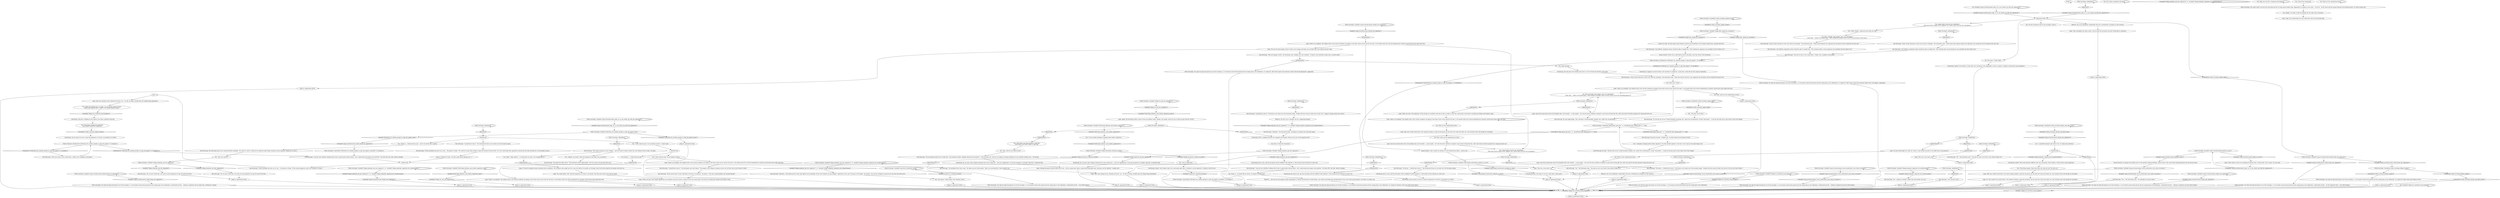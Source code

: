 # INVENTORY / DOCUMENTS
# Interaction with the documents Evrart asks you to sign.
# ==================================================
digraph G {
	  0 [label="START"];
	  1 [label="input"];
	  2 [label="Rhetoric: He won't say it outright, but he's suggesting forgery."];
	  3 [label="Rhetoric: He is not altogether comfortable with your contribution to progress in this instance."];
	  4 [label="You: Try to find a loophole in the deal."];
	  5 [label="You: Variable[\"cargo.evrartdocument_logic_wc_to_see_whats_up_with_the_signatures\"]"];
	  6 [label="Variable[\"cargo.evrartdocument_logic_wc_to_see_whats_up_with_the_signatures\"]", shape=diamond];
	  7 [label="!(Variable[\"cargo.evrartdocument_logic_wc_to_see_whats_up_with_the_signatures\"])", shape=diamond];
	  8 [label="Kim Kitsuragi: \"I should have seen it,\" the lieutenant says with regret. \"The people in the village are going to move out on their own accord sooner or later.\""];
	  9 [label="You: What are the ramifications here?"];
	  10 [label="Jump to: [agreement form]"];
	  11 [label="Logic: You are of course going to have to find a new weapon and hope you can finish this case without Evrart's help."];
	  12 [label="You: Wait, what are the ramifications of this?"];
	  13 [label="Jump to: [agreement form]"];
	  14 [label="Jump to: [agreement form]"];
	  15 [label="White Envelope: Variable[\"village.ww_redcheck_viscal_forgery\"]"];
	  16 [label="Variable[\"village.ww_redcheck_viscal_forgery\"]", shape=diamond];
	  17 [label="!(Variable[\"village.ww_redcheck_viscal_forgery\"])", shape=diamond];
	  18 [label="White Envelope: IsKimHere()"];
	  19 [label="IsKimHere()", shape=diamond];
	  20 [label="!(IsKimHere())", shape=diamond];
	  21 [label="Kim Kitsuragi: \"Yes...\" He reluctantly nods. \"It's probably the smart choice.\""];
	  22 [label="Inland Empire: This is either an ominous or cool architectural choice -- hard to say."];
	  23 [label="You: This is terrible. Poor people. Can't I do something?\n\"Look, Kim...\" (Point to the photocopy.) \"These people are going to have to move away because of the noise.\""];
	  24 [label="Kim Kitsuragi: \"I am not sure whether working with Evrart is particularly ethical either... But I understand and respect your position.\" He looks off to the side, deep in thought."];
	  25 [label="Interfacing: All you need to do now is mail the signatures to Evrart's accountant in La Delta."];
	  26 [label="White Envelope: CheckItem(\"white_envelope_lilienne_and_idiot_doom\")"];
	  27 [label="CheckItem(\"white_envelope_lilienne_and_idiot_doom\")", shape=diamond];
	  28 [label="!(CheckItem(\"white_envelope_lilienne_and_idiot_doom\"))", shape=diamond];
	  29 [label="White Envelope: You take the legal documents out of the envelope: a 12-40 month construction period and the zoning plan in the addendum. Underneath all this -- Lilienne's signature and an empty line, waiting for a signee."];
	  30 [label="White Envelope: You take the legal documents out of the envelope: a 12-40 month construction period and the zoning plan in the addendum. Underneath all this -- your failed forgery."];
	  31 [label="Logic: Well, you *could* trick Evrart. Get someone random to sign the document. By the time the Union boss finds out, your business here will already be concluded."];
	  32 [label="Logic: There are none. The signatures of the drunks are worthless and once Evrart is ready to start the construction, he'll need to actually get Lilienne and Isobel to sign."];
	  33 [label="Kim Kitsuragi: \"I should have seen it.\" The lieutenant frowns as he reads over the document again."];
	  34 [label="You: \"Fuck these people. What have they ever done for me? We move on.\""];
	  35 [label="White Envelope: IsKimHere()"];
	  36 [label="IsKimHere()", shape=diamond];
	  37 [label="!(IsKimHere())", shape=diamond];
	  38 [label="Kim Kitsuragi: \"Of course... I should have seen it.\" The lieutenant frowns as he reads over the document again."];
	  39 [label="Logic: How very rational of you. Rational of Evrart, too -- he will, no doubt, benefit from the village being abandoned."];
	  40 [label="White Envelope: Variable[\"cargo.evrartdocument_forged_two_signature\"]"];
	  41 [label="Variable[\"cargo.evrartdocument_forged_two_signature\"]", shape=diamond];
	  42 [label="!(Variable[\"cargo.evrartdocument_forged_two_signature\"])", shape=diamond];
	  43 [label="You: The name: \"Isobel Sadie.\""];
	  44 [label="You: \"Kim, what do you think of this?\""];
	  45 [label="White Envelope: IsKimHere()"];
	  46 [label="IsKimHere()", shape=diamond];
	  47 [label="!(IsKimHere())", shape=diamond];
	  48 [label="Kim Kitsuragi: \"Hmmmm,\" the lieutenant hums, watching you examine the document again."];
	  49 [label="Logic: There is no loophole. The simple truth is the current residents are going to lose their street access and for the next 12-40 months their lives will be dominated by constant construction noise right next door."];
	  50 [label="Interfacing: It appears you have drawn a line instead of a signature. A puny line. Looks like the late stages of dementia."];
	  51 [label="White Envelope: CancelTask(\"TASK.find_two_random_people_to_sign_the_papers_cancelled\")--[[ Variable[ ]]"];
	  52 [label="Kim Kitsuragi: \"However... We'll need access to the coast before we do anything. Evrart won't believe you got villagers' signatures if you can't even get to the village.\" He shrugs. \"You can try a forgery as soon as we can cross the water lock.\""];
	  53 [label="Logic: There is no loophole. The simple truth is the current residents are going to lose their street access and for the next 12-40 months their lives will be dominated by constant construction noise right next door."];
	  54 [label="Logic: How very rational of you. Rational of Evrart, too -- he will, no doubt, benefit from the village being abandoned."];
	  55 [label="Logic: Or! You *could* try to trick Evrart. Get someone random to sign the document. By the time the Union boss finds out, your business here will already be concluded."];
	  56 [label="Jump to: [agreement form]"];
	  57 [label="You: Good thing I forged the signatures.\n\"Good thing I forged the signatures.\""];
	  58 [label="White Envelope: IsKimHere()"];
	  59 [label="IsKimHere()", shape=diamond];
	  60 [label="!(IsKimHere())", shape=diamond];
	  61 [label="You: \"Did I just ruin it?\""];
	  62 [label="Kim Kitsuragi: \"We'll need to find you a new weapon -- and we'll need to hope to finish the case without Evrart's help.\" He sighs."];
	  63 [label="Kim Kitsuragi: \"Good. Evrart will have to start over with his scheming.\" The lieutenant nods. \"When Isobel disputes her signature the document will be rendered null and void.\""];
	  64 [label="White Envelope: IsKimHere()"];
	  65 [label="IsKimHere()", shape=diamond];
	  66 [label="!(IsKimHere())", shape=diamond];
	  67 [label="Untitled hub"];
	  68 [label="Kim Kitsuragi: \"I am not sure whether working with Evrart is particularly ethical either... But I understand and respect your position.\" He looks off to the side, deep in thought."];
	  69 [label="Jump to: [agreement form]"];
	  70 [label="White Envelope: CheckItem(\"white_envelope_signed_wrong\")"];
	  71 [label="CheckItem(\"white_envelope_signed_wrong\")", shape=diamond];
	  72 [label="!(CheckItem(\"white_envelope_signed_wrong\"))", shape=diamond];
	  73 [label="White Envelope: IsKimHere()"];
	  74 [label="IsKimHere()", shape=diamond];
	  75 [label="!(IsKimHere())", shape=diamond];
	  76 [label="Kim Kitsuragi: \"Good. Evrart will have to start over with his scheming.\" The lieutenant nods. \"When she denies that this is her signature the document will be rendered null and void.\""];
	  77 [label="You: Have I ruined the document?"];
	  78 [label="White Envelope: Variable[\"village.netpicker_got_her_signature\"]  or  Variable[\"village.netpicker_signature_for_washerwoman\"]"];
	  79 [label="Variable[\"village.netpicker_got_her_signature\"]  or  Variable[\"village.netpicker_signature_for_washerwoman\"]", shape=diamond];
	  80 [label="!(Variable[\"village.netpicker_got_her_signature\"]  or  Variable[\"village.netpicker_signature_for_washerwoman\"])", shape=diamond];
	  81 [label="You: Two names: *Isobel Sadie* and *Lilienne Carter*."];
	  82 [label="Jump to: [agreement form]"];
	  83 [label="White Envelope: Variable[\"village.netpicker_got_her_signature\"]  or  Variable[\"village.netpicker_signature_for_washerwoman\"]"];
	  84 [label="Variable[\"village.netpicker_got_her_signature\"]  or  Variable[\"village.netpicker_signature_for_washerwoman\"]", shape=diamond];
	  85 [label="!(Variable[\"village.netpicker_got_her_signature\"]  or  Variable[\"village.netpicker_signature_for_washerwoman\"])", shape=diamond];
	  86 [label="White Envelope: Variable[\"TASK.forge_liliennes_and_isobels_signatures\"]"];
	  87 [label="Variable[\"TASK.forge_liliennes_and_isobels_signatures\"]", shape=diamond];
	  88 [label="!(Variable[\"TASK.forge_liliennes_and_isobels_signatures\"])", shape=diamond];
	  89 [label="Kim Kitsuragi: He nods approvingly. \"Not a decision I would normally condone, but, under the circumstances...\""];
	  90 [label="You: I guess that's just the cost of progress.\n\"The noise will be tough on the villagers, but I guess that's just the cost of progress.\""];
	  91 [label="You: Okay, let's do this! (Commence the forgery.)"];
	  92 [label="You: Variable[\"village.ww_redcheck_viscal_forgery\"]"];
	  93 [label="Variable[\"village.ww_redcheck_viscal_forgery\"]", shape=diamond];
	  94 [label="!(Variable[\"village.ww_redcheck_viscal_forgery\"])", shape=diamond];
	  95 [label="agreement form"];
	  96 [label="White Envelope: Variable[\"cargo.evrartdocument_logic_wc_to_see_whats_up_with_the_signatures\"]"];
	  97 [label="Variable[\"cargo.evrartdocument_logic_wc_to_see_whats_up_with_the_signatures\"]", shape=diamond];
	  98 [label="!(Variable[\"cargo.evrartdocument_logic_wc_to_see_whats_up_with_the_signatures\"])", shape=diamond];
	  99 [label="Jump to: [agreement form]"];
	  100 [label="White Envelope: Variable[\"TASK.forge_liliennes_and_isobels_signatures_done\"]"];
	  101 [label="Variable[\"TASK.forge_liliennes_and_isobels_signatures_done\"]", shape=diamond];
	  102 [label="!(Variable[\"TASK.forge_liliennes_and_isobels_signatures_done\"])", shape=diamond];
	  103 [label="Logic: There is no loophole. The simple truth is the current residents are going to lose their street access and for the next 12-40 months their lives will be dominated by constant construction noise right next door."];
	  104 [label="Logic: Putting the good of others before your own... You're a good man, Harry. A good and honourable man. And guns can be replaced -- people can't."];
	  105 [label="Jump to: [agreement form]"];
	  106 [label="Jump to: [agreement form]"];
	  107 [label="You: Alright, I'm ready to take the damage for the sake of my conscience."];
	  108 [label="White Envelope: Variable[\"cargo.evrartenvelope_viscal_youthcentre_very_close_to_houses\"]"];
	  109 [label="Variable[\"cargo.evrartenvelope_viscal_youthcentre_very_close_to_houses\"]", shape=diamond];
	  110 [label="!(Variable[\"cargo.evrartenvelope_viscal_youthcentre_very_close_to_houses\"])", shape=diamond];
	  111 [label="Jump to: [agreement form]"];
	  112 [label="White Envelope: Variable[\"cargo.evrartdocument_forged_one_signature\"]"];
	  113 [label="Variable[\"cargo.evrartdocument_forged_one_signature\"]", shape=diamond];
	  114 [label="!(Variable[\"cargo.evrartdocument_forged_one_signature\"])", shape=diamond];
	  115 [label="White Envelope: You take the legal documents out of the envelope: a 12-40 month construction period and the zoning plan in the addendum. It's signed by Lilienne Carter and 'Idiot Doom Spiral'."];
	  116 [label="Jump to: [agreement form]"];
	  117 [label="You: What are the ramifications here?"];
	  118 [label="Logic: There are none. Your forged signatures are worthless and once Evrart is ready to start the construction, he'll need to actually get Lilienne and Isobel to sign."];
	  119 [label="White Envelope: IsKimHere()"];
	  120 [label="IsKimHere()", shape=diamond];
	  121 [label="!(IsKimHere())", shape=diamond];
	  122 [label="Logic: No one would judge you. After all, what is a cop without his gun? Is he really even a cop anymore?"];
	  123 [label="Interfacing: But it's not, and the document will be nullified if she disputes it. That means Evrart will have to start over."];
	  124 [label="Interfacing: No, it's just a line. Forgery obviously isn't your strong suit -- sorry for suggesting it. If you get someone to *actually* sign this, it should be fine."];
	  125 [label="Rhetoric: ...how else are you going to build something? It's always inconvenient to build things, and citizens inevitably have disagreements over such construction projects, but there's no other way."];
	  126 [label="Logic: This is probably the smart choice. Now go mail the document and don't think about it anymore."];
	  127 [label="Jump to: [agreement form]"];
	  128 [label="White Envelope: Variable[\"village.netpicker_signature_for_washerwoman\"]"];
	  129 [label="Variable[\"village.netpicker_signature_for_washerwoman\"]", shape=diamond];
	  130 [label="!(Variable[\"village.netpicker_signature_for_washerwoman\"])", shape=diamond];
	  131 [label="You: \"I thought of forging Isobel Sadies signature, but then decided against it. But now I see it may be the right thing to do.\""];
	  132 [label="Untitled hub"];
	  133 [label="Esprit de Corps: He feels guilty about failing to protect the inhabitants of the fishing village from a greedy mob boss."];
	  134 [label="White Envelope: You take the legal documents out of the envelope: a 12-40 month construction period and the zoning plan in the addendum. It's signed by 'Idiot Doom Spiral' and someone called 'Domwtclall Abheqoeel', apparently."];
	  135 [label="You: What have I done?"];
	  136 [label="Kim Kitsuragi: \"Any halfway competent notary should be able to handle this. *Not* getting her signature was probably the best thing to do.\""];
	  137 [label="Jump to: [agreement form]"];
	  138 [label="Jump to: [agreement form]"];
	  139 [label="Visual Calculus: There was a mail delivery box in the plaza, near the corner of the bookstore."];
	  140 [label="Kim Kitsuragi: \"Now all we have to do is mail these. I think I saw a mailbox on the plaza.\""];
	  141 [label="White Envelope: CancelTask(\"TASK.find_two_random_people_to_sign_the_papers_cancelled\")--[[ Variable[ ]]"];
	  142 [label="White Envelope: You take the legal documents out of the envelope: a 12-40 month construction period and the zoning plan in the addendum."];
	  143 [label="Interfacing: With a confident flourish you complete your forgery. What do you see on the signature line?"];
	  144 [label="Jump to: [agreement form]"];
	  145 [label="Logic: Once the construction starts it'll probably take a few months -- a year maybe -- for even the most stubborn occupants to get tired of living like this. After that they'll sell their property for cheap and move out."];
	  146 [label="Logic: Well, you *could* trick Evrart. Get some random people to sign the document. By the time the Union boss finds out, your business here will already be concluded."];
	  147 [label="Kim Kitsuragi: \"Yes -- being an *asshole* makes this much easier. Let's go.\""];
	  148 [label="Interfacing: Indeed. Your forgery looks very convincing right next to Lilienne's actual signature. It might as well be real."];
	  149 [label="Kim Kitsuragi: He purses his lips. \"Forgery, yes. It would render the document invalid.\""];
	  150 [label="Kim Kitsuragi: \"You probably don't have a pen.\" He takes one out of his pocket. \"Here, you can keep this. I have another one.\""];
	  151 [label="You: \"Oh yeah, let's do this.\""];
	  152 [label="White Envelope: You take the legal documents out of the envelope: a 12-40 month construction period and the zoning plan in the addendum. It's signed by Isobel Sadie and Lilienne Carter."];
	  153 [label="White Envelope: Variable[\"cargo.evrartdocument_failed_forge_two_signature\"]"];
	  154 [label="Variable[\"cargo.evrartdocument_failed_forge_two_signature\"]", shape=diamond];
	  155 [label="!(Variable[\"cargo.evrartdocument_failed_forge_two_signature\"])", shape=diamond];
	  156 [label="Logic: There is no loophole. The simple truth is the current residents are going to lose their street access and for the next 12-40 months their lives will be dominated by constant construction noise right next door."];
	  157 [label="You: Good thing I got those drunks to sign this.\n\"Good thing I got those drunks to sign this.\""];
	  158 [label="Logic: That was a nice move, yes."];
	  159 [label="You: Isobel and Lilienne have a rough 12 to 40 months ahead of them.\n\"Isobel and Lilienne have a rough 12-40 months ahead of them.\""];
	  160 [label="Jump to: [agreement form]"];
	  161 [label="Interfacing: But it is not, and the document will be nullified if Isobel disputes it. That means Evrart will have to start over."];
	  162 [label="Kim Kitsuragi: \"Evrart probably has eyes on us, but...\" He pauses to think. \"If the second signature were to be somehow *wrong*...\""];
	  163 [label="You: \"That's illegal. I expected more from you, Kim.\""];
	  164 [label="White Envelope: IsKimHere()"];
	  165 [label="IsKimHere()", shape=diamond];
	  166 [label="!(IsKimHere())", shape=diamond];
	  167 [label="White Envelope: You take the legal documents out of the envelope: a 12-40 month construction period and the zoning plan in the addendum. Underneath all this -- on the signature lines -- your little forgery."];
	  168 [label="White Envelope: You take the legal documents out of the envelope: a 12-40 month construction period and the zoning plan in the addendum. Underneath all this -- Lilienne's signature and your little forgery."];
	  169 [label="Visual Calculus: It's going to be awfully close to the already existing buildings. Almost wall to wall, practically integrating them into the youth centre."];
	  170 [label="Logic: Again, the document doesn't seem to have any hidden clause. Maybe, just maybe, what you see is what you get with Mr. Evrart?"];
	  171 [label="White Envelope: Variable[\"village.ww_got_her_signature\"]"];
	  172 [label="Variable[\"village.ww_got_her_signature\"]", shape=diamond];
	  173 [label="!(Variable[\"village.ww_got_her_signature\"])", shape=diamond];
	  174 [label="Logic: There is no loophole. The simple truth is the current residents are going to lose their street access and for the next 12-40 months their lives will be dominated by constant construction noise right next door."];
	  175 [label="Untitled hub"];
	  176 [label="Kim Kitsuragi: The lieutenant gives you a long look before speaking. \"For what it's worth, I think you're doing the right thing. Firearms can be replaced. People not so much.\""];
	  177 [label="Kim Kitsuragi: \"Let's go get it then.\""];
	  178 [label="Kim Kitsuragi: \"This isn't going to work,\" the lieutenant says, looking over your shoulder. \"It doesn't even look like a name. Just a scratch mark.\""];
	  179 [label="You: Damn it... it sounds like too much. I'm going to fucking mail."];
	  180 [label="Jump to: [Esprit de Corps: \"He feels guilty about failing to pr...\"]"];
	  181 [label="White Envelope: Variable[\"canal.lever_waterlock_closed\"]"];
	  182 [label="Variable[\"canal.lever_waterlock_closed\"]", shape=diamond];
	  183 [label="!(Variable[\"canal.lever_waterlock_closed\"])", shape=diamond];
	  184 [label="White Envelope: IsKimHere()"];
	  185 [label="IsKimHere()", shape=diamond];
	  186 [label="!(IsKimHere())", shape=diamond];
	  187 [label="You: \"I considered forgery and ruled it out. It's illegal and unethical.\""];
	  188 [label="White Envelope: CheckItem(\"white_envelope_signed_right\")"];
	  189 [label="CheckItem(\"white_envelope_signed_right\")", shape=diamond];
	  190 [label="!(CheckItem(\"white_envelope_signed_right\"))", shape=diamond];
	  191 [label="You: Look at the zoning plan."];
	  192 [label="White Envelope: The youth centre cuts into the ocean like the bow of some great modern ship. Apparently it's going to cover most -- if not all -- of the street and the square between the existing houses. It's three storeys tall."];
	  193 [label="Kim Kitsuragi: \"Yes.\" The lieutenant nods. \"Too bad we can't see Evrart's face when he finds out.\""];
	  194 [label="Jump to: [agreement form]"];
	  195 [label="You: This is terrible. Poor people. Can't I do something?\n\"Look, Kim...\" (Point to the photocopy.) \"These people are going to have to move away. Can we do something about it?\""];
	  196 [label="White Envelope: Variable[\"cargo.evrartenvelope_viscal_youthcentre_very_close_to_houses\"]"];
	  197 [label="Variable[\"cargo.evrartenvelope_viscal_youthcentre_very_close_to_houses\"]", shape=diamond];
	  198 [label="!(Variable[\"cargo.evrartenvelope_viscal_youthcentre_very_close_to_houses\"])", shape=diamond];
	  199 [label="Kim Kitsuragi: \"Now all we have to do is mail these. I think I saw a mailbox on the plaza.\""];
	  200 [label="Kim Kitsuragi: \"Any halfway competent notary should be able to handle this. *Not* getting Isobel's actual signature was probably the best thing to do.\""];
	  201 [label="White Envelope: IsKimHere()"];
	  202 [label="IsKimHere()", shape=diamond];
	  203 [label="!(IsKimHere())", shape=diamond];
	  204 [label="Jump to: [agreement form]"];
	  205 [label="Kim Kitsuragi: \"You made the right choice.\" The lieutenant smiles approvingly. \"Now let's move out and solve this case.\""];
	  206 [label="Interfacing: Indeed. They look distinctly different and very convincing. These might as well be their actual signatures."];
	  207 [label="Kim Kitsuragi: \"Good. Evrart will have to start over with his scheming.\" The lieutenant nods. \"When Isobel and Lilienne dispute the signatures the document will be rendered null and void.\""];
	  208 [label="White Envelope: (CheckItem(\"kind_green_ape_pen\")  or  CheckItem(\"blue_oblong_pen\")) == false"];
	  209 [label="(CheckItem(\"kind_green_ape_pen\")  or  CheckItem(\"blue_oblong_pen\")) == false", shape=diamond];
	  210 [label="!((CheckItem(\"kind_green_ape_pen\")  or  CheckItem(\"blue_oblong_pen\")) == false)", shape=diamond];
	  211 [label="Kim Kitsuragi: \"No, it's just a little line. Let's get an actual signature on top of it and it'll be fine.\""];
	  212 [label="Rhetoric: He is not altogether comfortable with your contribution to progress in this instance."];
	  213 [label="Jump to: [agreement form]"];
	  214 [label="Interfacing: The pen is shaking in your hand as you draw a pathetic little line."];
	  215 [label="Logic: There doesn't seem to be anything of interest here. No fine print. You're smart. You can read."];
	  216 [label="You: What are the ramifications here?"];
	  217 [label="Jump to: [agreement form]"];
	  218 [label="You: (Sigh.) \"Okay, damn it... it sounds like too much. Let's fucking mail it.\""];
	  219 [label="Logic: Once the construction starts it'll probably take a few months -- a year maybe -- for even the most stubborn occupants to get tired of living like this. After that they'll sell their property for cheap and move out."];
	  220 [label="White Envelope: Variable[\"village.documents_refused_to_forge\"]"];
	  221 [label="Variable[\"village.documents_refused_to_forge\"]", shape=diamond];
	  222 [label="!(Variable[\"village.documents_refused_to_forge\"])", shape=diamond];
	  223 [label="White Envelope: Variable[\"cargo.evrartdocument_failed_forge_one_signature\"]"];
	  224 [label="Variable[\"cargo.evrartdocument_failed_forge_one_signature\"]", shape=diamond];
	  225 [label="!(Variable[\"cargo.evrartdocument_failed_forge_one_signature\"])", shape=diamond];
	  226 [label="White Envelope: Variable[\"village.netpicker_got_her_signature\"]"];
	  227 [label="Variable[\"village.netpicker_got_her_signature\"]", shape=diamond];
	  228 [label="!(Variable[\"village.netpicker_got_her_signature\"])", shape=diamond];
	  229 [label="Logic: It's hard to imagine anyone enduring these conditions. The stubborn ones might last for a year, but before 40 months are through, they'll sell their property for pennies and move on."];
	  230 [label="Untitled hub"];
	  231 [label="Interfacing: Indeed. To be honest, it does look very convincing. The calligraphy is close to superb. It might as well be her actual signature."];
	  232 [label="You: \"Alright, I'm ready to take the damage for the sake of my conscience.\""];
	  233 [label="Jump to: [agreement form]"];
	  234 [label="White Envelope: Variable[\"cargo.inland_youthcentre_omnious_or_cool\"]"];
	  235 [label="Variable[\"cargo.inland_youthcentre_omnious_or_cool\"]", shape=diamond];
	  236 [label="!(Variable[\"cargo.inland_youthcentre_omnious_or_cool\"])", shape=diamond];
	  237 [label="Kim Kitsuragi: \"Any halfway competent notary should be able to handle this. *Not* getting their actual signatures was probably the best thing to do.\""];
	  238 [label="Kim Kitsuragi: \"I should have seen it.\" He frowns as he reads over the document again. \"People will move away on their own accord. Yes, I suppose change always has a price.\""];
	  239 [label="You: I guess that's just the cost of progress.\n\"The noise will be tough on the villagers, but I guess that's just the cost of progress.\""];
	  240 [label="White Envelope: Variable[\"village.idiot_signed_by_rosemary\"]"];
	  241 [label="Variable[\"village.idiot_signed_by_rosemary\"]", shape=diamond];
	  242 [label="!(Variable[\"village.idiot_signed_by_rosemary\"])", shape=diamond];
	  243 [label="White Envelope: You take the legal documents out of the envelope: a 12-40 month construction period and the zoning plan in the addendum. It's signed by 'Idiot Doom' Spiral and someone called 'Don't Call Abigail', apparently."];
	  244 [label="Kim Kitsuragi: \"I'm no property lawyer, but it looks fine,\" the lieutenant replies, flipping through the documents. \"I like the print size. They're not selling or leasing anything. It's not a perfect solution, but...\" He shrugs."];
	  245 [label="Logic: Once the construction starts it'll probably take a few months -- a year maybe -- for even the most stubborn occupants to get tired of living like this. After that they'll sell their property cheap and move out."];
	  246 [label="Logic: You could always *not* mail the signatures to Evrart's accountant. But then you'll never see your gun again."];
	  247 [label="Kim Kitsuragi: \"No, it's just a little line. Let's get an actual signature on top of it and it'll be fine.\""];
	  248 [label="Interfacing: The line gets even shakier and starts to curve towards the bottom of the page."];
	  249 [label="Jump to: [agreement form]"];
	  250 [label="Interfacing: All you need to do now is mail the signatures to Evrart's accountant in La Delta."];
	  251 [label="Interfacing: But they're not, and the document will be nullified if they dispute it. That means Evrart will have to start over."];
	  252 [label="You: \"You're suggesting...\""];
	  253 [label="You: \"I was actually thinking of forging Isobel Sadie's signature...\""];
	  254 [label="Kim Kitsuragi: He nods. \"Not the sort of act I would normally condone, but, under the circumstances, if done *discreetly*... it may be the only way to save what's left of the village.\""];
	  255 [label="Kim Kitsuragi: \"It's not the sort of act I would normally encourage, but, under the circumstances, if done *discreetly*... it may be the only way to save what's left of the village.\""];
	  256 [label="White Envelope: CheckItem(\"white_envelope_lilienne_signed\")"];
	  257 [label="CheckItem(\"white_envelope_lilienne_signed\")", shape=diamond];
	  258 [label="!(CheckItem(\"white_envelope_lilienne_signed\"))", shape=diamond];
	  259 [label="White Envelope: IsKimHere()"];
	  260 [label="IsKimHere()", shape=diamond];
	  261 [label="!(IsKimHere())", shape=diamond];
	  262 [label="White Envelope: Variable[\"cargo.evrartdocument_failed_wc_once\"]"];
	  263 [label="Variable[\"cargo.evrartdocument_failed_wc_once\"]", shape=diamond];
	  264 [label="!(Variable[\"cargo.evrartdocument_failed_wc_once\"])", shape=diamond];
	  265 [label="White Envelope: IsKimHere()"];
	  266 [label="IsKimHere()", shape=diamond];
	  267 [label="!(IsKimHere())", shape=diamond];
	  268 [label="Logic: That was a nice move, yes."];
	  269 [label="Kim Kitsuragi: \"All we can do now is *not* mail these to Evrart's accountant.\" He pauses. \"Your gun would probably stay missing though.\""];
	  270 [label="White Envelope: IsTaskActive(\"TASK.find_two_random_people_to_sign_the_papers\")--[[ Variable[ ]]"];
	  271 [label="IsTaskActive(\"TASK.find_two_random_people_to_sign_the_papers\")--[[ Variable[ ]]", shape=diamond];
	  272 [label="!(IsTaskActive(\"TASK.find_two_random_people_to_sign_the_papers\")--[[ Variable[ ]])", shape=diamond];
	  273 [label="White Envelope: You take the legal documents out of the envelope: a 12-40 month construction period and the zoning plan in the addendum. Underneath all this -- Lilienne's signature and your little forgery."];
	  274 [label="Kim Kitsuragi: \"Of course... I should have seen it.\" He frowns as he reads over the document again. \"People will move away on their own accord. I'm not sure they should...\""];
	  275 [label="You: Put the documents back in the envelope. [Leave.]"];
	  276 [label="White Envelope: Variable[\"TASK.find_two_random_people_to_sign_the_papers_done\"]"];
	  277 [label="Variable[\"TASK.find_two_random_people_to_sign_the_papers_done\"]", shape=diamond];
	  278 [label="!(Variable[\"TASK.find_two_random_people_to_sign_the_papers_done\"])", shape=diamond];
	  279 [label="You: Wait, what are the ramifications of this?"];
	  280 [label="You: \"I don't need my gun. I'm not going to mail it.\" (Cancel task.)"];
	  281 [label="You: \"Damn it... I really need my gun -- and to see where this is going.\""];
	  282 [label="You: I don't need my gun. I'm not going to mail it."];
	  283 [label="White Envelope: IsKimHere()"];
	  284 [label="IsKimHere()", shape=diamond];
	  285 [label="!(IsKimHere())", shape=diamond];
	  286 [label="Conceptualization: My money is on cool. Looks like a cubic pyrite."];
	  287 [label="Jump to: [agreement form]"];
	  288 [label="Logic: Okay. Cool. Honourable too. Just walk away with your head held high."];
	  289 [label="White Envelope: IsTaskActive(\"TASK.find_two_random_people_to_sign_the_papers\")--[[ Variable[ ]]"];
	  290 [label="IsTaskActive(\"TASK.find_two_random_people_to_sign_the_papers\")--[[ Variable[ ]]", shape=diamond];
	  291 [label="!(IsTaskActive(\"TASK.find_two_random_people_to_sign_the_papers\")--[[ Variable[ ]])", shape=diamond];
	  292 [label="White Envelope: Variable[\"village.netpicker_got_her_signature\"]"];
	  293 [label="Variable[\"village.netpicker_got_her_signature\"]", shape=diamond];
	  294 [label="!(Variable[\"village.netpicker_got_her_signature\"])", shape=diamond];
	  295 [label="Interfacing: No, it's just a line. Forgery obviously isn't your strong suit -- sorry for suggesting it. If you get someone to *actually* sign this, it should be fine."];
	  296 [label="Kim Kitsuragi: \"Evrart probably has eyes on us, but...\" He pauses to think. \"We could try to get other people to sign this instead of those listed. *Or* you could forge their signatures yourself. By the time he finds out, we'll already be gone.\""];
	  297 [label="Kim Kitsuragi: \"Yes.\" The lieutenant nods. \"Too bad we won't see Evrart's face when he finds out.\""];
	  298 [label="You: Damn it... I really need my gun."];
	  299 [label="You: Keep drawing."];
	  300 [label="Jump to: [agreement form]"];
	  0 -> 0
	  1 -> 39
	  2 -> 85
	  3 -> 126
	  4 -> 4
	  5 -> 5
	  5 -> 6
	  6 -> 95
	  7 -> 95
	  8 -> 269
	  9 -> 245
	  10 -> 94
	  11 -> 178
	  11 -> 106
	  12 -> 219
	  13 -> 94
	  14 -> 94
	  15 -> 16
	  15 -> 15
	  16 -> 142
	  17 -> 214
	  18 -> 18
	  18 -> 19
	  19 -> 7
	  20 -> 229
	  21 -> 233
	  22 -> 234
	  23 -> 63
	  24 -> 179
	  25 -> 289
	  26 -> 26
	  26 -> 27
	  27 -> 114
	  28 -> 111
	  29 -> 94
	  30 -> 94
	  31 -> 12
	  32 -> 156
	  33 -> 296
	  34 -> 146
	  35 -> 35
	  35 -> 36
	  36 -> 207
	  37 -> 251
	  38 -> 161
	  39 -> 159
	  40 -> 40
	  40 -> 41
	  41 -> 166
	  42 -> 69
	  43 -> 231
	  44 -> 244
	  45 -> 45
	  45 -> 46
	  46 -> 193
	  47 -> 157
	  48 -> 143
	  49 -> 89
	  49 -> 195
	  49 -> 279
	  50 -> 76
	  51 -> 137
	  52 -> 81
	  53 -> 11
	  53 -> 22
	  53 -> 239
	  54 -> 300
	  55 -> 213
	  56 -> 94
	  57 -> 72
	  58 -> 58
	  58 -> 59
	  59 -> 177
	  60 -> 299
	  60 -> 134
	  61 -> 292
	  62 -> 232
	  62 -> 218
	  63 -> 200
	  64 -> 64
	  64 -> 65
	  65 -> 37
	  66 -> 30
	  67 -> 186
	  67 -> 130
	  68 -> 132
	  69 -> 94
	  70 -> 70
	  70 -> 71
	  71 -> 240
	  72 -> 25
	  73 -> 73
	  73 -> 74
	  74 -> 297
	  75 -> 268
	  76 -> 135
	  77 -> 226
	  78 -> 78
	  78 -> 79
	  79 -> 42
	  80 -> 80
	  81 -> 127
	  82 -> 94
	  83 -> 83
	  83 -> 84
	  84 -> 52
	  85 -> 48
	  86 -> 86
	  86 -> 87
	  87 -> 253
	  88 -> 220
	  89 -> 208
	  90 -> 163
	  91 -> 91
	  92 -> 92
	  92 -> 93
	  93 -> 14
	  94 -> 14
	  95 -> 3
	  95 -> 43
	  95 -> 275
	  95 -> 90
	  95 -> 190
	  96 -> 96
	  96 -> 97
	  97 -> 276
	  98 -> 262
	  99 -> 94
	  100 -> 100
	  100 -> 101
	  101 -> 173
	  102 -> 170
	  103 -> 8
	  103 -> 158
	  104 -> 10
	  105 -> 94
	  106 -> 94
	  107 -> 288
	  108 -> 108
	  108 -> 109
	  109 -> 110
	  110 -> 168
	  111 -> 94
	  112 -> 112
	  112 -> 113
	  113 -> 273
	  114 -> 187
	  115 -> 94
	  116 -> 94
	  117 -> 117
	  118 -> 56
	  119 -> 120
	  119 -> 119
	  120 -> 230
	  121 -> 174
	  122 -> 9
	  123 -> 24
	  124 -> 104
	  125 -> 115
	  126 -> 287
	  127 -> 94
	  128 -> 128
	  128 -> 129
	  129 -> 147
	  130 -> 206
	  131 -> 254
	  132 -> 162
	  132 -> 150
	  133 -> 136
	  134 -> 94
	  135 -> 49
	  136 -> 139
	  137 -> 94
	  138 -> 94
	  139 -> 270
	  140 -> 289
	  141 -> 68
	  142 -> 94
	  143 -> 77
	  144 -> 94
	  145 -> 89
	  145 -> 195
	  146 -> 55
	  147 -> 204
	  148 -> 183
	  149 -> 131
	  150 -> 54
	  151 -> 255
	  152 -> 94
	  153 -> 153
	  153 -> 154
	  154 -> 29
	  155 -> 141
	  156 -> 216
	  156 -> 156
	  157 -> 44
	  158 -> 194
	  159 -> 17
	  160 -> 94
	  161 -> 250
	  162 -> 1
	  163 -> 23
	  164 -> 164
	  164 -> 165
	  165 -> 238
	  166 -> 53
	  167 -> 94
	  168 -> 94
	  169 -> 196
	  170 -> 265
	  171 -> 171
	  171 -> 172
	  172 -> 102
	  173 -> 82
	  174 -> 56
	  174 -> 116
	  175 -> 298
	  175 -> 282
	  176 -> 61
	  177 -> 204
	  178 -> 60
	  179 -> 125
	  180 -> 132
	  181 -> 181
	  181 -> 182
	  182 -> 81
	  183 -> 51
	  184 -> 184
	  184 -> 185
	  185 -> 62
	  186 -> 160
	  187 -> 67
	  188 -> 188
	  188 -> 189
	  189 -> 151
	  190 -> 223
	  191 -> 192
	  192 -> 107
	  193 -> 194
	  194 -> 94
	  195 -> 201
	  196 -> 197
	  196 -> 198
	  197 -> 21
	  198 -> 105
	  199 -> 270
	  200 -> 199
	  201 -> 202
	  201 -> 203
	  202 -> 32
	  203 -> 145
	  204 -> 94
	  206 -> 34
	  207 -> 237
	  208 -> 209
	  208 -> 210
	  209 -> 149
	  210 -> 54
	  211 -> 249
	  212 -> 13
	  213 -> 94
	  214 -> 57
	  215 -> 98
	  216 -> 31
	  217 -> 94
	  218 -> 20
	  219 -> 22
	  219 -> 239
	  220 -> 221
	  220 -> 222
	  221 -> 66
	  222 -> 252
	  223 -> 224
	  223 -> 225
	  224 -> 167
	  225 -> 256
	  226 -> 227
	  226 -> 228
	  227 -> 295
	  228 -> 123
	  229 -> 246
	  230 -> 280
	  230 -> 281
	  230 -> 33
	  231 -> 283
	  232 -> 205
	  233 -> 94
	  234 -> 235
	  234 -> 236
	  235 -> 286
	  236 -> 105
	  237 -> 199
	  238 -> 2
	  239 -> 259
	  240 -> 241
	  240 -> 242
	  241 -> 243
	  242 -> 133
	  243 -> 94
	  244 -> 124
	  245 -> 158
	  246 -> 118
	  247 -> 249
	  248 -> 76
	  249 -> 94
	  250 -> 138
	  251 -> 250
	  252 -> 148
	  253 -> 88
	  254 -> 208
	  255 -> 208
	  256 -> 257
	  256 -> 258
	  257 -> 28
	  258 -> 152
	  259 -> 260
	  259 -> 261
	  260 -> 274
	  261 -> 38
	  262 -> 264
	  262 -> 263
	  263 -> 169
	  264 -> 215
	  265 -> 266
	  265 -> 267
	  266 -> 47
	  267 -> 143
	  268 -> 217
	  269 -> 118
	  270 -> 272
	  270 -> 271
	  271 -> 50
	  272 -> 137
	  273 -> 94
	  274 -> 212
	  276 -> 277
	  276 -> 278
	  277 -> 155
	  278 -> 99
	  279 -> 144
	  280 -> 175
	  281 -> 176
	  282 -> 103
	  283 -> 284
	  283 -> 285
	  284 -> 75
	  285 -> 122
	  286 -> 105
	  287 -> 94
	  289 -> 290
	  289 -> 291
	  290 -> 140
	  291 -> 68
	  292 -> 293
	  292 -> 294
	  293 -> 211
	  294 -> 247
	  295 -> 104
	  296 -> 180
	  297 -> 217
	  298 -> 121
	  299 -> 248
	  300 -> 94
}

